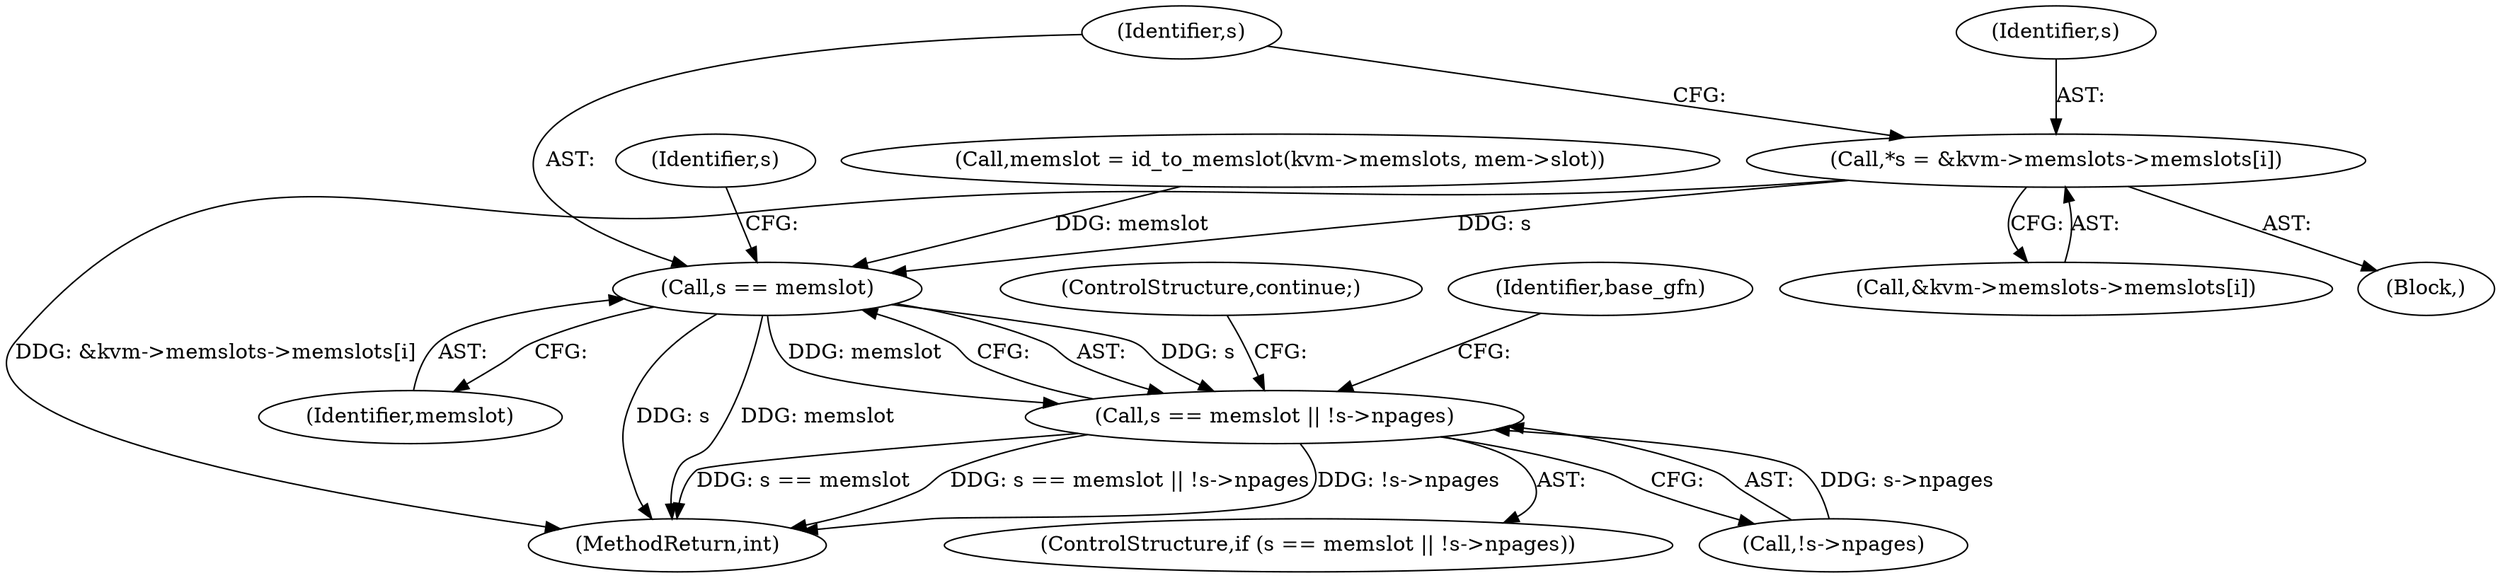 digraph "0_linux_09ca8e1173bcb12e2a449698c9ae3b86a8a10195_0@array" {
"1000285" [label="(Call,*s = &kvm->memslots->memslots[i])"];
"1000297" [label="(Call,s == memslot)"];
"1000296" [label="(Call,s == memslot || !s->npages)"];
"1000298" [label="(Identifier,s)"];
"1000302" [label="(Identifier,s)"];
"1000300" [label="(Call,!s->npages)"];
"1000299" [label="(Identifier,memslot)"];
"1000296" [label="(Call,s == memslot || !s->npages)"];
"1000287" [label="(Call,&kvm->memslots->memslots[i])"];
"1000283" [label="(Block,)"];
"1000193" [label="(Call,memslot = id_to_memslot(kvm->memslots, mem->slot))"];
"1000295" [label="(ControlStructure,if (s == memslot || !s->npages))"];
"1000304" [label="(ControlStructure,continue;)"];
"1000310" [label="(Identifier,base_gfn)"];
"1000285" [label="(Call,*s = &kvm->memslots->memslots[i])"];
"1000617" [label="(MethodReturn,int)"];
"1000297" [label="(Call,s == memslot)"];
"1000286" [label="(Identifier,s)"];
"1000285" -> "1000283"  [label="AST: "];
"1000285" -> "1000287"  [label="CFG: "];
"1000286" -> "1000285"  [label="AST: "];
"1000287" -> "1000285"  [label="AST: "];
"1000298" -> "1000285"  [label="CFG: "];
"1000285" -> "1000617"  [label="DDG: &kvm->memslots->memslots[i]"];
"1000285" -> "1000297"  [label="DDG: s"];
"1000297" -> "1000296"  [label="AST: "];
"1000297" -> "1000299"  [label="CFG: "];
"1000298" -> "1000297"  [label="AST: "];
"1000299" -> "1000297"  [label="AST: "];
"1000302" -> "1000297"  [label="CFG: "];
"1000296" -> "1000297"  [label="CFG: "];
"1000297" -> "1000617"  [label="DDG: s"];
"1000297" -> "1000617"  [label="DDG: memslot"];
"1000297" -> "1000296"  [label="DDG: s"];
"1000297" -> "1000296"  [label="DDG: memslot"];
"1000193" -> "1000297"  [label="DDG: memslot"];
"1000296" -> "1000295"  [label="AST: "];
"1000296" -> "1000300"  [label="CFG: "];
"1000300" -> "1000296"  [label="AST: "];
"1000304" -> "1000296"  [label="CFG: "];
"1000310" -> "1000296"  [label="CFG: "];
"1000296" -> "1000617"  [label="DDG: s == memslot || !s->npages"];
"1000296" -> "1000617"  [label="DDG: !s->npages"];
"1000296" -> "1000617"  [label="DDG: s == memslot"];
"1000300" -> "1000296"  [label="DDG: s->npages"];
}
